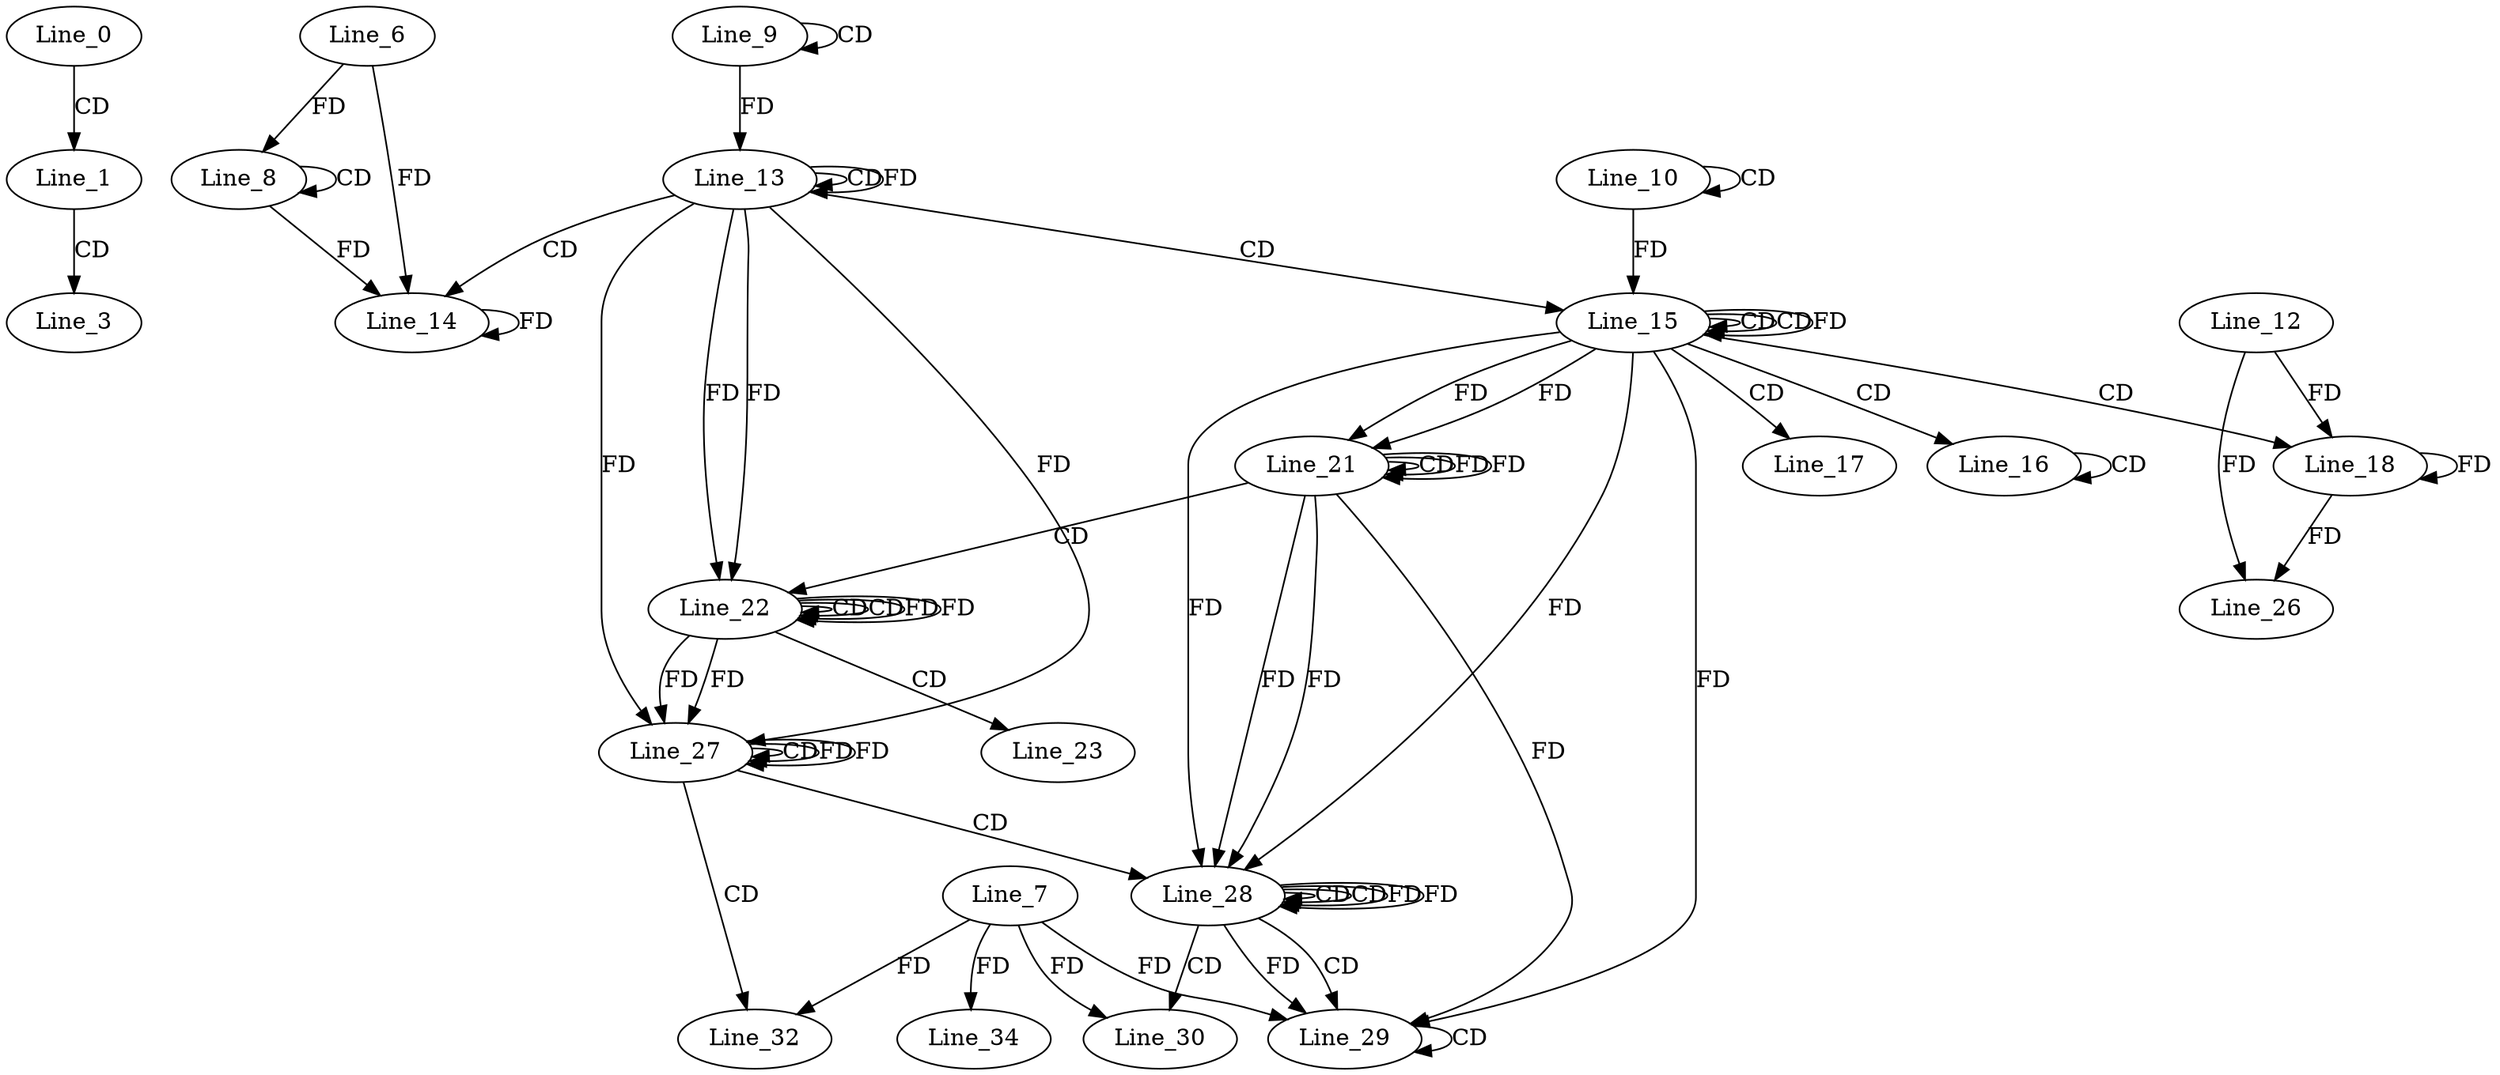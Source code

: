 digraph G {
  Line_0;
  Line_1;
  Line_3;
  Line_8;
  Line_8;
  Line_6;
  Line_8;
  Line_9;
  Line_9;
  Line_10;
  Line_10;
  Line_13;
  Line_13;
  Line_13;
  Line_14;
  Line_14;
  Line_14;
  Line_15;
  Line_15;
  Line_15;
  Line_16;
  Line_16;
  Line_17;
  Line_18;
  Line_12;
  Line_21;
  Line_21;
  Line_21;
  Line_22;
  Line_22;
  Line_22;
  Line_23;
  Line_26;
  Line_27;
  Line_27;
  Line_27;
  Line_28;
  Line_28;
  Line_28;
  Line_29;
  Line_29;
  Line_7;
  Line_30;
  Line_32;
  Line_34;
  Line_0 -> Line_1 [ label="CD" ];
  Line_1 -> Line_3 [ label="CD" ];
  Line_8 -> Line_8 [ label="CD" ];
  Line_6 -> Line_8 [ label="FD" ];
  Line_9 -> Line_9 [ label="CD" ];
  Line_10 -> Line_10 [ label="CD" ];
  Line_9 -> Line_13 [ label="FD" ];
  Line_13 -> Line_13 [ label="CD" ];
  Line_13 -> Line_13 [ label="FD" ];
  Line_13 -> Line_14 [ label="CD" ];
  Line_14 -> Line_14 [ label="FD" ];
  Line_8 -> Line_14 [ label="FD" ];
  Line_6 -> Line_14 [ label="FD" ];
  Line_13 -> Line_15 [ label="CD" ];
  Line_15 -> Line_15 [ label="CD" ];
  Line_10 -> Line_15 [ label="FD" ];
  Line_15 -> Line_15 [ label="CD" ];
  Line_15 -> Line_15 [ label="FD" ];
  Line_15 -> Line_16 [ label="CD" ];
  Line_16 -> Line_16 [ label="CD" ];
  Line_15 -> Line_17 [ label="CD" ];
  Line_15 -> Line_18 [ label="CD" ];
  Line_18 -> Line_18 [ label="FD" ];
  Line_12 -> Line_18 [ label="FD" ];
  Line_15 -> Line_21 [ label="FD" ];
  Line_21 -> Line_21 [ label="CD" ];
  Line_21 -> Line_21 [ label="FD" ];
  Line_15 -> Line_21 [ label="FD" ];
  Line_21 -> Line_22 [ label="CD" ];
  Line_22 -> Line_22 [ label="CD" ];
  Line_13 -> Line_22 [ label="FD" ];
  Line_22 -> Line_22 [ label="CD" ];
  Line_22 -> Line_22 [ label="FD" ];
  Line_13 -> Line_22 [ label="FD" ];
  Line_22 -> Line_23 [ label="CD" ];
  Line_18 -> Line_26 [ label="FD" ];
  Line_12 -> Line_26 [ label="FD" ];
  Line_22 -> Line_27 [ label="FD" ];
  Line_13 -> Line_27 [ label="FD" ];
  Line_27 -> Line_27 [ label="CD" ];
  Line_27 -> Line_27 [ label="FD" ];
  Line_22 -> Line_27 [ label="FD" ];
  Line_13 -> Line_27 [ label="FD" ];
  Line_27 -> Line_28 [ label="CD" ];
  Line_28 -> Line_28 [ label="CD" ];
  Line_21 -> Line_28 [ label="FD" ];
  Line_15 -> Line_28 [ label="FD" ];
  Line_28 -> Line_28 [ label="CD" ];
  Line_28 -> Line_28 [ label="FD" ];
  Line_21 -> Line_28 [ label="FD" ];
  Line_15 -> Line_28 [ label="FD" ];
  Line_28 -> Line_29 [ label="CD" ];
  Line_28 -> Line_29 [ label="FD" ];
  Line_21 -> Line_29 [ label="FD" ];
  Line_15 -> Line_29 [ label="FD" ];
  Line_29 -> Line_29 [ label="CD" ];
  Line_7 -> Line_29 [ label="FD" ];
  Line_28 -> Line_30 [ label="CD" ];
  Line_7 -> Line_30 [ label="FD" ];
  Line_27 -> Line_32 [ label="CD" ];
  Line_7 -> Line_32 [ label="FD" ];
  Line_7 -> Line_34 [ label="FD" ];
  Line_21 -> Line_21 [ label="FD" ];
  Line_22 -> Line_22 [ label="FD" ];
  Line_27 -> Line_27 [ label="FD" ];
  Line_28 -> Line_28 [ label="FD" ];
}
